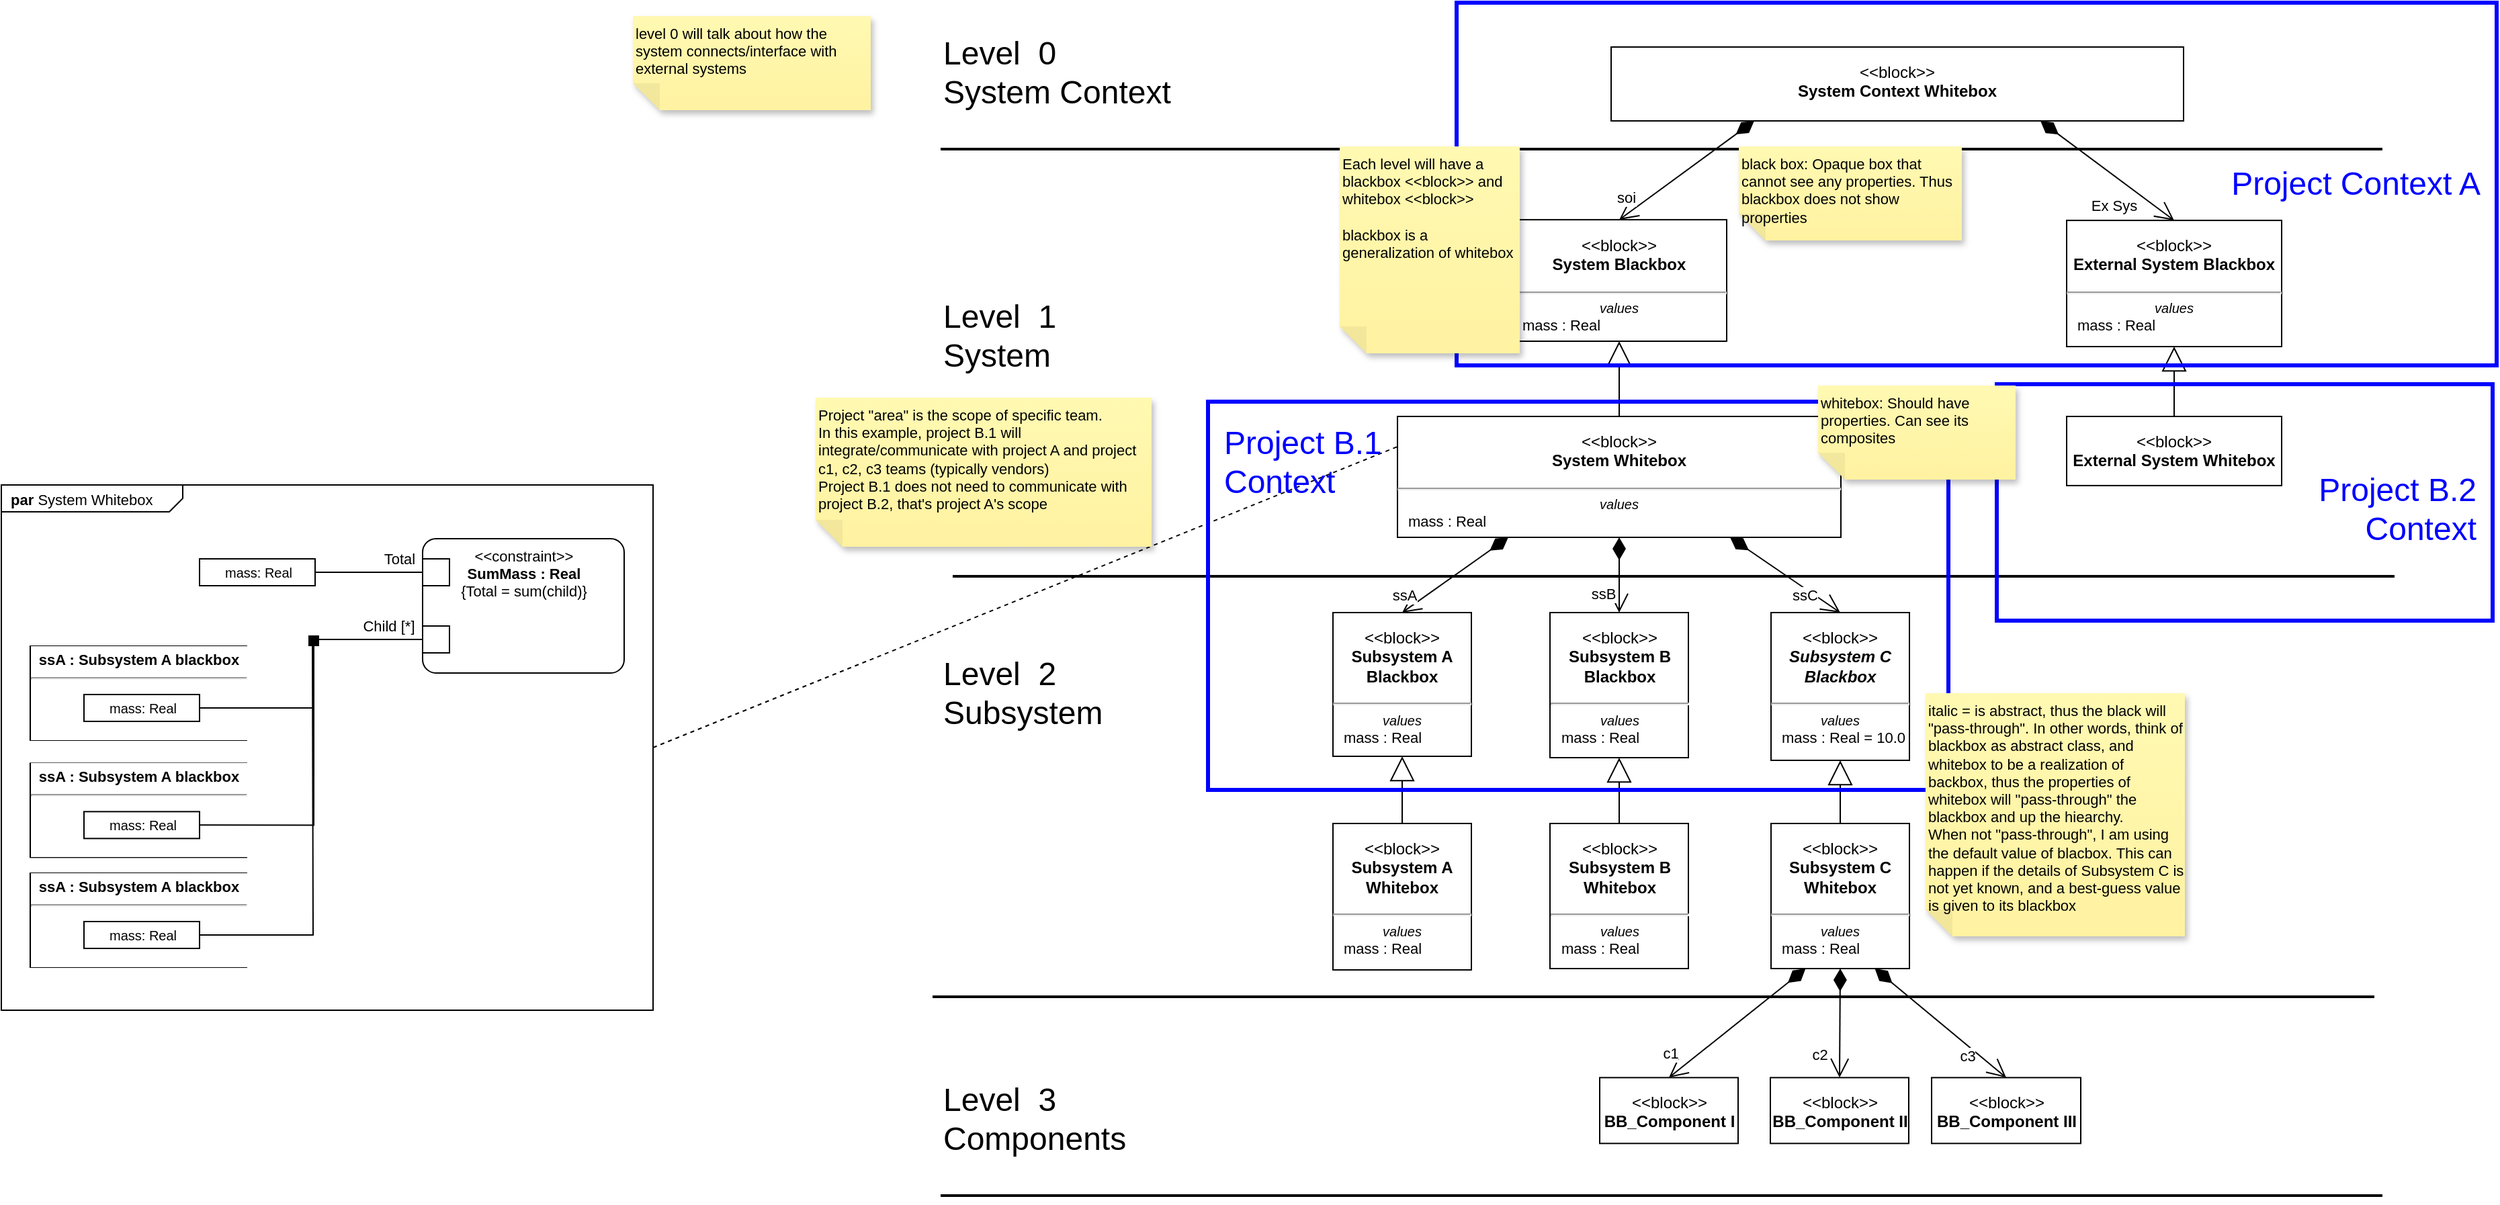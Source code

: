 <mxfile version="24.6.4" type="device">
  <diagram name="Page-1" id="kmxTFrLERvQbcrNaHIhz">
    <mxGraphModel dx="2235" dy="1016" grid="0" gridSize="10" guides="1" tooltips="1" connect="1" arrows="1" fold="1" page="0" pageScale="1" pageWidth="850" pageHeight="1100" math="0" shadow="0">
      <root>
        <mxCell id="0" />
        <mxCell id="1" value="diagram" style="" parent="0" />
        <mxCell id="KFNT_fDemOeyfCsxZy0R-135" style="shape=connector;rounded=0;orthogonalLoop=1;jettySize=auto;html=1;exitX=1;exitY=0.5;exitDx=0;exitDy=0;exitPerimeter=0;strokeColor=default;align=left;verticalAlign=bottom;fontFamily=Helvetica;fontSize=11;fontColor=default;labelBackgroundColor=default;startArrow=none;startFill=0;startSize=14;endArrow=none;endFill=0;endSize=12;entryX=0;entryY=0.25;entryDx=0;entryDy=0;dashed=1;" edge="1" parent="1" source="KFNT_fDemOeyfCsxZy0R-108" target="KFNT_fDemOeyfCsxZy0R-9">
          <mxGeometry relative="1" as="geometry">
            <mxPoint x="-565.571" y="401" as="targetPoint" />
          </mxGeometry>
        </mxCell>
        <mxCell id="KFNT_fDemOeyfCsxZy0R-108" value="" style="html=1;shape=mxgraph.sysml.package;labelX=135.06;whiteSpace=wrap;align=center;fontFamily=Helvetica;fontSize=11;fontColor=default;labelBackgroundColor=default;" vertex="1" parent="1">
          <mxGeometry x="-1189" y="307" width="485" height="391" as="geometry" />
        </mxCell>
        <mxCell id="KFNT_fDemOeyfCsxZy0R-109" value="par &lt;span style=&quot;font-weight: normal;&quot;&gt;System Whitebox&lt;/span&gt;" style="html=1;align=left;verticalAlign=top;labelPosition=left;verticalLabelPosition=top;labelBackgroundColor=none;spacingLeft=5;spacingTop=-2;fontStyle=1;fontFamily=Helvetica;fontSize=11;fontColor=default;" connectable="0" vertex="1" parent="KFNT_fDemOeyfCsxZy0R-108">
          <mxGeometry as="geometry" />
        </mxCell>
        <mxCell id="KFNT_fDemOeyfCsxZy0R-123" value="&lt;p style=&quot;margin:0px;margin-top:4px;text-align:center;&quot;&gt;&lt;b&gt;ssA : Subsystem A blackbox&lt;/b&gt;&lt;/p&gt;&lt;hr&gt;&lt;p style=&quot;font-size:10px;margin:0px;margin-top:4px;text-align:center;&quot;&gt;&lt;br&gt;&lt;/p&gt;" style="shape=rect;html=1;overflow=fill;whiteSpace=wrap;fontFamily=Helvetica;fontSize=11;fontColor=default;labelBackgroundColor=default;" vertex="1" parent="KFNT_fDemOeyfCsxZy0R-108">
          <mxGeometry x="21.5" y="120" width="161" height="70" as="geometry" />
        </mxCell>
        <mxCell id="KFNT_fDemOeyfCsxZy0R-112" value="&lt;span style=&quot;font-weight: normal;&quot;&gt;&amp;lt;&amp;lt;constraint&amp;gt;&amp;gt;&lt;/span&gt;&lt;div&gt;SumMass : Real&lt;/div&gt;&lt;div&gt;&lt;span style=&quot;font-weight: normal;&quot;&gt;{Total = sum(child)}&lt;/span&gt;&lt;/div&gt;" style="strokeColor=inherit;fillColor=inherit;gradientColor=inherit;html=1;shape=mxgraph.sysml.paramDgm;fontStyle=1;whiteSpace=wrap;align=center;fontFamily=Helvetica;fontSize=11;fontColor=default;labelBackgroundColor=default;verticalAlign=top;" vertex="1" parent="KFNT_fDemOeyfCsxZy0R-108">
          <mxGeometry x="313.5" y="40" width="150" height="100" as="geometry" />
        </mxCell>
        <mxCell id="KFNT_fDemOeyfCsxZy0R-113" value="" style="html=1;resizable=0;align=left;verticalAlign=middle;labelPosition=left;verticalLabelPosition=middle;labelBackgroundColor=none;fontSize=10;spacingLeft=22;fontStyle=1;fontFamily=Helvetica;fontColor=default;" connectable="0" vertex="1" parent="KFNT_fDemOeyfCsxZy0R-112">
          <mxGeometry y="25" as="geometry" />
        </mxCell>
        <mxCell id="KFNT_fDemOeyfCsxZy0R-114" value="" style="html=1;resizable=0;align=left;verticalAlign=middle;labelPosition=left;verticalLabelPosition=middle;labelBackgroundColor=none;fontSize=10;spacingLeft=22;fontStyle=1;fontFamily=Helvetica;fontColor=default;" connectable="0" vertex="1" parent="KFNT_fDemOeyfCsxZy0R-112">
          <mxGeometry y="75" as="geometry" />
        </mxCell>
        <mxCell id="KFNT_fDemOeyfCsxZy0R-115" value="mass: Real" style="strokeColor=inherit;fillColor=inherit;gradientColor=inherit;shape=rect;html=1;fontSize=10;verticalLabelPosition=middle;verticalAlign=middle;fontFamily=Helvetica;fontColor=default;labelBackgroundColor=default;labelPosition=center;align=center;" vertex="1" parent="KFNT_fDemOeyfCsxZy0R-108">
          <mxGeometry x="147.5" y="55" width="86" height="20" as="geometry" />
        </mxCell>
        <mxCell id="KFNT_fDemOeyfCsxZy0R-117" value="" style="strokeColor=inherit;fillColor=inherit;gradientColor=inherit;endArrow=none;html=1;edgeStyle=none;exitY=0.25;exitX=0;entryY=0.5;entryX=1;rounded=0;align=left;verticalAlign=bottom;fontFamily=Helvetica;fontSize=11;fontColor=default;labelBackgroundColor=default;startSize=14;endSize=12;" edge="1" parent="KFNT_fDemOeyfCsxZy0R-108" source="KFNT_fDemOeyfCsxZy0R-112" target="KFNT_fDemOeyfCsxZy0R-115">
          <mxGeometry x="1" relative="1" as="geometry" />
        </mxCell>
        <mxCell id="KFNT_fDemOeyfCsxZy0R-119" value="Total" style="edgeLabel;html=1;align=center;verticalAlign=middle;resizable=0;points=[];fontFamily=Helvetica;fontSize=11;fontColor=default;labelBackgroundColor=default;" vertex="1" connectable="0" parent="KFNT_fDemOeyfCsxZy0R-117">
          <mxGeometry x="-0.675" y="-1" relative="1" as="geometry">
            <mxPoint x="-5" y="-9" as="offset" />
          </mxGeometry>
        </mxCell>
        <mxCell id="KFNT_fDemOeyfCsxZy0R-118" value="" style="strokeColor=inherit;fillColor=inherit;gradientColor=inherit;endArrow=none;html=1;edgeStyle=none;exitY=0.75;exitX=0;entryY=0.5;entryX=1;rounded=0;align=left;verticalAlign=bottom;fontFamily=Helvetica;fontSize=11;fontColor=default;labelBackgroundColor=default;startSize=14;endSize=12;" edge="1" parent="KFNT_fDemOeyfCsxZy0R-108" source="KFNT_fDemOeyfCsxZy0R-112">
          <mxGeometry x="1" relative="1" as="geometry">
            <mxPoint x="233.5" y="115" as="targetPoint" />
          </mxGeometry>
        </mxCell>
        <mxCell id="KFNT_fDemOeyfCsxZy0R-120" value="Child [*]" style="edgeLabel;html=1;align=center;verticalAlign=middle;resizable=0;points=[];fontFamily=Helvetica;fontSize=11;fontColor=default;labelBackgroundColor=default;" vertex="1" connectable="0" parent="KFNT_fDemOeyfCsxZy0R-118">
          <mxGeometry x="-0.637" y="-2" relative="1" as="geometry">
            <mxPoint x="-11" y="-8" as="offset" />
          </mxGeometry>
        </mxCell>
        <mxCell id="KFNT_fDemOeyfCsxZy0R-130" style="edgeStyle=orthogonalEdgeStyle;shape=connector;rounded=0;orthogonalLoop=1;jettySize=auto;html=1;exitX=1;exitY=0.5;exitDx=0;exitDy=0;strokeColor=default;align=left;verticalAlign=bottom;fontFamily=Helvetica;fontSize=11;fontColor=default;labelBackgroundColor=default;startArrow=none;startFill=0;startSize=14;endArrow=none;endSize=12;endFill=0;" edge="1" parent="KFNT_fDemOeyfCsxZy0R-108" source="KFNT_fDemOeyfCsxZy0R-121" target="KFNT_fDemOeyfCsxZy0R-129">
          <mxGeometry relative="1" as="geometry" />
        </mxCell>
        <mxCell id="KFNT_fDemOeyfCsxZy0R-121" value="mass: Real" style="strokeColor=inherit;fillColor=inherit;gradientColor=inherit;shape=rect;html=1;fontSize=10;verticalLabelPosition=middle;verticalAlign=middle;fontFamily=Helvetica;fontColor=default;labelBackgroundColor=default;labelPosition=center;align=center;" vertex="1" parent="KFNT_fDemOeyfCsxZy0R-108">
          <mxGeometry x="61.5" y="156" width="86" height="20" as="geometry" />
        </mxCell>
        <mxCell id="KFNT_fDemOeyfCsxZy0R-124" value="&lt;p style=&quot;margin:0px;margin-top:4px;text-align:center;&quot;&gt;&lt;b&gt;ssA : Subsystem A blackbox&lt;/b&gt;&lt;/p&gt;&lt;hr&gt;&lt;p style=&quot;font-size:10px;margin:0px;margin-top:4px;text-align:center;&quot;&gt;&lt;br&gt;&lt;/p&gt;" style="shape=rect;html=1;overflow=fill;whiteSpace=wrap;fontFamily=Helvetica;fontSize=11;fontColor=default;labelBackgroundColor=default;" vertex="1" parent="KFNT_fDemOeyfCsxZy0R-108">
          <mxGeometry x="21.5" y="207.18" width="161" height="70" as="geometry" />
        </mxCell>
        <mxCell id="KFNT_fDemOeyfCsxZy0R-131" style="edgeStyle=orthogonalEdgeStyle;shape=connector;rounded=0;orthogonalLoop=1;jettySize=auto;html=1;exitX=1;exitY=0.5;exitDx=0;exitDy=0;strokeColor=default;align=left;verticalAlign=bottom;fontFamily=Helvetica;fontSize=11;fontColor=default;labelBackgroundColor=default;startArrow=none;startFill=0;startSize=14;endArrow=none;endFill=0;endSize=12;" edge="1" parent="KFNT_fDemOeyfCsxZy0R-108" source="KFNT_fDemOeyfCsxZy0R-125" target="KFNT_fDemOeyfCsxZy0R-129">
          <mxGeometry relative="1" as="geometry" />
        </mxCell>
        <mxCell id="KFNT_fDemOeyfCsxZy0R-125" value="mass: Real" style="strokeColor=inherit;fillColor=inherit;gradientColor=inherit;shape=rect;html=1;fontSize=10;verticalLabelPosition=middle;verticalAlign=middle;fontFamily=Helvetica;fontColor=default;labelBackgroundColor=default;labelPosition=center;align=center;" vertex="1" parent="KFNT_fDemOeyfCsxZy0R-108">
          <mxGeometry x="61.5" y="243.18" width="86" height="20" as="geometry" />
        </mxCell>
        <mxCell id="KFNT_fDemOeyfCsxZy0R-126" value="&lt;p style=&quot;margin:0px;margin-top:4px;text-align:center;&quot;&gt;&lt;b&gt;ssA : Subsystem A blackbox&lt;/b&gt;&lt;/p&gt;&lt;hr&gt;&lt;p style=&quot;font-size:10px;margin:0px;margin-top:4px;text-align:center;&quot;&gt;&lt;br&gt;&lt;/p&gt;" style="shape=rect;html=1;overflow=fill;whiteSpace=wrap;fontFamily=Helvetica;fontSize=11;fontColor=default;labelBackgroundColor=default;" vertex="1" parent="KFNT_fDemOeyfCsxZy0R-108">
          <mxGeometry x="21.5" y="289" width="161" height="70" as="geometry" />
        </mxCell>
        <mxCell id="KFNT_fDemOeyfCsxZy0R-132" style="edgeStyle=orthogonalEdgeStyle;shape=connector;rounded=0;orthogonalLoop=1;jettySize=auto;html=1;exitX=1;exitY=0.5;exitDx=0;exitDy=0;strokeColor=default;align=left;verticalAlign=bottom;fontFamily=Helvetica;fontSize=11;fontColor=default;labelBackgroundColor=default;startArrow=none;startFill=0;startSize=14;endArrow=none;endFill=0;endSize=12;" edge="1" parent="KFNT_fDemOeyfCsxZy0R-108" source="KFNT_fDemOeyfCsxZy0R-127">
          <mxGeometry relative="1" as="geometry">
            <mxPoint x="231.5" y="115.5" as="targetPoint" />
          </mxGeometry>
        </mxCell>
        <mxCell id="KFNT_fDemOeyfCsxZy0R-127" value="mass: Real" style="strokeColor=inherit;fillColor=inherit;gradientColor=inherit;shape=rect;html=1;fontSize=10;verticalLabelPosition=middle;verticalAlign=middle;fontFamily=Helvetica;fontColor=default;labelBackgroundColor=default;labelPosition=center;align=center;" vertex="1" parent="KFNT_fDemOeyfCsxZy0R-108">
          <mxGeometry x="61.5" y="325" width="86" height="20" as="geometry" />
        </mxCell>
        <mxCell id="KFNT_fDemOeyfCsxZy0R-129" value="" style="rounded=0;whiteSpace=wrap;html=1;fontFamily=Helvetica;fontSize=11;fontColor=default;labelBackgroundColor=default;fillColor=#000000;strokeColor=none;" vertex="1" parent="KFNT_fDemOeyfCsxZy0R-108">
          <mxGeometry x="228.5" y="112" width="8" height="8" as="geometry" />
        </mxCell>
        <mxCell id="KFNT_fDemOeyfCsxZy0R-1" value="&lt;p&gt;&amp;lt;&amp;lt;block&amp;gt;&amp;gt;&lt;br&gt;&lt;b&gt;System Context Whitebox&lt;/b&gt;&lt;/p&gt;" style="shape=rect;html=1;overflow=fill;whiteSpace=wrap;align=center;" vertex="1" parent="1">
          <mxGeometry x="9" y="-19" width="426" height="55" as="geometry" />
        </mxCell>
        <mxCell id="KFNT_fDemOeyfCsxZy0R-2" value="&lt;p&gt;&amp;lt;&amp;lt;block&amp;gt;&amp;gt;&lt;br&gt;&lt;b&gt;System Blackbox&lt;/b&gt;&lt;/p&gt;&lt;hr style=&quot;font-size: 11px;&quot;&gt;&lt;p style=&quot;font-size: 10px; margin: 0px;&quot;&gt;&lt;i&gt;values&lt;/i&gt;&lt;/p&gt;&lt;p style=&quot;font-size: 11px; margin: 0px 0px 0px 8px; text-align: left;&quot;&gt;mass : Real&lt;/p&gt;" style="shape=rect;html=1;overflow=fill;whiteSpace=wrap;align=center;" vertex="1" parent="1">
          <mxGeometry x="-65" y="109.57" width="160" height="90.43" as="geometry" />
        </mxCell>
        <mxCell id="KFNT_fDemOeyfCsxZy0R-3" value="&lt;p&gt;&amp;lt;&amp;lt;block&amp;gt;&amp;gt;&lt;br&gt;&lt;b&gt;External System Blackbox&lt;/b&gt;&lt;/p&gt;&lt;hr style=&quot;font-size: 11px;&quot;&gt;&lt;p style=&quot;font-size: 10px; margin: 0px;&quot;&gt;&lt;i&gt;values&lt;/i&gt;&lt;/p&gt;&lt;p style=&quot;font-size: 11px; margin: 0px 0px 0px 8px; text-align: left;&quot;&gt;mass : Real&lt;/p&gt;" style="shape=rect;html=1;overflow=fill;whiteSpace=wrap;align=center;" vertex="1" parent="1">
          <mxGeometry x="348" y="110.07" width="160" height="93.93" as="geometry" />
        </mxCell>
        <mxCell id="KFNT_fDemOeyfCsxZy0R-5" value="" style="endArrow=open;html=1;endSize=12;startArrow=diamondThin;startSize=14;startFill=1;align=left;verticalAlign=bottom;rounded=0;entryX=0.5;entryY=0;entryDx=0;entryDy=0;exitX=0.25;exitY=1;exitDx=0;exitDy=0;" edge="1" parent="1" source="KFNT_fDemOeyfCsxZy0R-1" target="KFNT_fDemOeyfCsxZy0R-2">
          <mxGeometry x="-1" y="3" relative="1" as="geometry">
            <mxPoint x="61" y="132" as="sourcePoint" />
            <mxPoint x="221" y="132" as="targetPoint" />
          </mxGeometry>
        </mxCell>
        <mxCell id="KFNT_fDemOeyfCsxZy0R-6" value="soi" style="edgeLabel;html=1;align=center;verticalAlign=middle;resizable=0;points=[];fontFamily=Helvetica;fontSize=11;fontColor=default;labelBackgroundColor=default;" vertex="1" connectable="0" parent="KFNT_fDemOeyfCsxZy0R-5">
          <mxGeometry x="0.69" y="-1" relative="1" as="geometry">
            <mxPoint x="-10" y="-4" as="offset" />
          </mxGeometry>
        </mxCell>
        <mxCell id="KFNT_fDemOeyfCsxZy0R-7" value="" style="endArrow=open;html=1;endSize=12;startArrow=diamondThin;startSize=14;startFill=1;align=left;verticalAlign=bottom;rounded=0;entryX=0.5;entryY=0;entryDx=0;entryDy=0;exitX=0.75;exitY=1;exitDx=0;exitDy=0;" edge="1" parent="1" source="KFNT_fDemOeyfCsxZy0R-1" target="KFNT_fDemOeyfCsxZy0R-3">
          <mxGeometry x="-1" y="3" relative="1" as="geometry">
            <mxPoint x="245" y="99" as="sourcePoint" />
            <mxPoint x="158" y="211" as="targetPoint" />
          </mxGeometry>
        </mxCell>
        <mxCell id="KFNT_fDemOeyfCsxZy0R-8" value="Ex Sys" style="edgeLabel;html=1;align=center;verticalAlign=middle;resizable=0;points=[];fontFamily=Helvetica;fontSize=11;fontColor=default;labelBackgroundColor=default;" vertex="1" connectable="0" parent="KFNT_fDemOeyfCsxZy0R-7">
          <mxGeometry x="0.69" y="-1" relative="1" as="geometry">
            <mxPoint x="-29" y="-1" as="offset" />
          </mxGeometry>
        </mxCell>
        <mxCell id="KFNT_fDemOeyfCsxZy0R-9" value="&lt;p&gt;&amp;lt;&amp;lt;block&amp;gt;&amp;gt;&lt;br&gt;&lt;b&gt;System Whitebox&lt;/b&gt;&lt;/p&gt;&lt;hr style=&quot;font-size: 11px;&quot;&gt;&lt;p style=&quot;font-size: 10px; margin: 0px;&quot;&gt;&lt;i&gt;values&lt;/i&gt;&lt;/p&gt;&lt;p style=&quot;font-size: 11px; margin: 0px 0px 0px 8px; text-align: left;&quot;&gt;mass : Real&lt;/p&gt;" style="shape=rect;html=1;overflow=fill;whiteSpace=wrap;align=center;" vertex="1" parent="1">
          <mxGeometry x="-150" y="256" width="330" height="90" as="geometry" />
        </mxCell>
        <mxCell id="KFNT_fDemOeyfCsxZy0R-10" value="" style="endArrow=block;endSize=16;endFill=0;html=1;rounded=0;strokeColor=default;align=left;verticalAlign=bottom;fontFamily=Helvetica;fontSize=11;fontColor=default;labelBackgroundColor=default;entryX=0.5;entryY=1;entryDx=0;entryDy=0;" edge="1" parent="1" source="KFNT_fDemOeyfCsxZy0R-9" target="KFNT_fDemOeyfCsxZy0R-2">
          <mxGeometry width="160" relative="1" as="geometry">
            <mxPoint x="-56" y="333" as="sourcePoint" />
            <mxPoint x="104" y="333" as="targetPoint" />
          </mxGeometry>
        </mxCell>
        <mxCell id="KFNT_fDemOeyfCsxZy0R-11" value="&lt;p&gt;&amp;lt;&amp;lt;block&amp;gt;&amp;gt;&lt;br&gt;&lt;b&gt;Subsystem A Blackbox&lt;/b&gt;&lt;/p&gt;&lt;hr style=&quot;font-size: 11px;&quot;&gt;&lt;p style=&quot;font-size: 10px; margin: 0px;&quot;&gt;&lt;i&gt;values&lt;/i&gt;&lt;/p&gt;&lt;p style=&quot;font-size: 11px; margin: 0px 0px 0px 8px; text-align: left;&quot;&gt;mass : Real&lt;/p&gt;" style="shape=rect;html=1;overflow=fill;whiteSpace=wrap;align=center;" vertex="1" parent="1">
          <mxGeometry x="-198" y="402" width="103" height="107" as="geometry" />
        </mxCell>
        <mxCell id="KFNT_fDemOeyfCsxZy0R-12" value="&lt;p&gt;&amp;lt;&amp;lt;block&amp;gt;&amp;gt;&lt;br&gt;&lt;b&gt;Subsystem B Blackbox&lt;/b&gt;&lt;/p&gt;&lt;hr style=&quot;font-size: 11px;&quot;&gt;&lt;p style=&quot;font-size: 10px; margin: 0px;&quot;&gt;&lt;i&gt;values&lt;/i&gt;&lt;/p&gt;&lt;p style=&quot;font-size: 11px; margin: 0px 0px 0px 8px; text-align: left;&quot;&gt;mass : Real&lt;/p&gt;" style="shape=rect;html=1;overflow=fill;whiteSpace=wrap;align=center;" vertex="1" parent="1">
          <mxGeometry x="-36.5" y="402" width="103" height="108" as="geometry" />
        </mxCell>
        <mxCell id="KFNT_fDemOeyfCsxZy0R-13" value="&lt;p&gt;&amp;lt;&amp;lt;block&amp;gt;&amp;gt;&lt;br&gt;&lt;b&gt;&lt;i&gt;Subsystem C Blackbox&lt;/i&gt;&lt;/b&gt;&lt;/p&gt;&lt;hr style=&quot;font-size: 11px;&quot;&gt;&lt;p style=&quot;font-size: 10px; margin: 0px;&quot;&gt;&lt;i&gt;values&lt;/i&gt;&lt;/p&gt;&lt;p style=&quot;font-size: 11px; margin: 0px 0px 0px 8px; text-align: left;&quot;&gt;mass : Real = 10.0&lt;/p&gt;" style="shape=rect;html=1;overflow=fill;whiteSpace=wrap;align=center;" vertex="1" parent="1">
          <mxGeometry x="128" y="402" width="103" height="110" as="geometry" />
        </mxCell>
        <mxCell id="KFNT_fDemOeyfCsxZy0R-14" value="" style="endArrow=open;html=1;endSize=12;startArrow=diamondThin;startSize=14;startFill=1;align=left;verticalAlign=bottom;rounded=0;entryX=0.5;entryY=0;entryDx=0;entryDy=0;exitX=0.25;exitY=1;exitDx=0;exitDy=0;" edge="1" parent="1" source="KFNT_fDemOeyfCsxZy0R-9" target="KFNT_fDemOeyfCsxZy0R-11">
          <mxGeometry x="-1" y="3" relative="1" as="geometry">
            <mxPoint x="-134" y="281" as="sourcePoint" />
            <mxPoint x="-221" y="418" as="targetPoint" />
          </mxGeometry>
        </mxCell>
        <mxCell id="KFNT_fDemOeyfCsxZy0R-15" value="ssA" style="edgeLabel;html=1;align=center;verticalAlign=middle;resizable=0;points=[];fontFamily=Helvetica;fontSize=11;fontColor=default;labelBackgroundColor=default;" vertex="1" connectable="0" parent="KFNT_fDemOeyfCsxZy0R-14">
          <mxGeometry x="0.69" y="-1" relative="1" as="geometry">
            <mxPoint x="-10" y="-4" as="offset" />
          </mxGeometry>
        </mxCell>
        <mxCell id="KFNT_fDemOeyfCsxZy0R-16" value="" style="endArrow=open;html=1;endSize=12;startArrow=diamondThin;startSize=14;startFill=1;align=left;verticalAlign=bottom;rounded=0;entryX=0.5;entryY=0;entryDx=0;entryDy=0;exitX=0.5;exitY=1;exitDx=0;exitDy=0;" edge="1" parent="1" source="KFNT_fDemOeyfCsxZy0R-9" target="KFNT_fDemOeyfCsxZy0R-12">
          <mxGeometry x="-1" y="3" relative="1" as="geometry">
            <mxPoint x="-57" y="318" as="sourcePoint" />
            <mxPoint x="-171" y="407" as="targetPoint" />
          </mxGeometry>
        </mxCell>
        <mxCell id="KFNT_fDemOeyfCsxZy0R-17" value="ssB" style="edgeLabel;html=1;align=center;verticalAlign=middle;resizable=0;points=[];fontFamily=Helvetica;fontSize=11;fontColor=default;labelBackgroundColor=default;" vertex="1" connectable="0" parent="KFNT_fDemOeyfCsxZy0R-16">
          <mxGeometry x="0.69" y="-1" relative="1" as="geometry">
            <mxPoint x="-11" y="-6" as="offset" />
          </mxGeometry>
        </mxCell>
        <mxCell id="KFNT_fDemOeyfCsxZy0R-18" value="" style="endArrow=open;html=1;endSize=12;startArrow=diamondThin;startSize=14;startFill=1;align=left;verticalAlign=bottom;rounded=0;entryX=0.5;entryY=0;entryDx=0;entryDy=0;exitX=0.75;exitY=1;exitDx=0;exitDy=0;" edge="1" parent="1" source="KFNT_fDemOeyfCsxZy0R-9" target="KFNT_fDemOeyfCsxZy0R-13">
          <mxGeometry x="-1" y="3" relative="1" as="geometry">
            <mxPoint x="89" y="330" as="sourcePoint" />
            <mxPoint x="-161" y="417" as="targetPoint" />
          </mxGeometry>
        </mxCell>
        <mxCell id="KFNT_fDemOeyfCsxZy0R-19" value="ssC" style="edgeLabel;html=1;align=center;verticalAlign=middle;resizable=0;points=[];fontFamily=Helvetica;fontSize=11;fontColor=default;labelBackgroundColor=default;" vertex="1" connectable="0" parent="KFNT_fDemOeyfCsxZy0R-18">
          <mxGeometry x="0.69" y="-1" relative="1" as="geometry">
            <mxPoint x="-14" y="-5" as="offset" />
          </mxGeometry>
        </mxCell>
        <mxCell id="KFNT_fDemOeyfCsxZy0R-21" value="&lt;p&gt;&amp;lt;&amp;lt;block&amp;gt;&amp;gt;&lt;br&gt;&lt;b&gt;External System Whitebox&lt;/b&gt;&lt;/p&gt;" style="shape=rect;html=1;overflow=fill;whiteSpace=wrap;align=center;" vertex="1" parent="1">
          <mxGeometry x="348" y="256.0" width="160" height="51.46" as="geometry" />
        </mxCell>
        <mxCell id="KFNT_fDemOeyfCsxZy0R-22" value="" style="endArrow=block;endSize=16;endFill=0;html=1;rounded=0;strokeColor=default;align=left;verticalAlign=bottom;fontFamily=Helvetica;fontSize=11;fontColor=default;labelBackgroundColor=default;entryX=0.5;entryY=1;entryDx=0;entryDy=0;exitX=0.5;exitY=0;exitDx=0;exitDy=0;" edge="1" parent="1" source="KFNT_fDemOeyfCsxZy0R-21" target="KFNT_fDemOeyfCsxZy0R-3">
          <mxGeometry width="160" relative="1" as="geometry">
            <mxPoint x="58" y="259.54" as="sourcePoint" />
            <mxPoint x="58" y="186.54" as="targetPoint" />
          </mxGeometry>
        </mxCell>
        <mxCell id="KFNT_fDemOeyfCsxZy0R-23" value="&lt;p&gt;&amp;lt;&amp;lt;block&amp;gt;&amp;gt;&lt;br&gt;&lt;b&gt;Subsystem A Whitebox&lt;/b&gt;&lt;/p&gt;&lt;hr style=&quot;font-size: 11px;&quot;&gt;&lt;p style=&quot;font-size: 10px; margin: 0px;&quot;&gt;&lt;i&gt;values&lt;/i&gt;&lt;/p&gt;&lt;p style=&quot;font-size: 11px; margin: 0px 0px 0px 8px; text-align: left;&quot;&gt;mass : Real&lt;/p&gt;" style="shape=rect;html=1;overflow=fill;whiteSpace=wrap;align=center;" vertex="1" parent="1">
          <mxGeometry x="-198" y="559" width="103" height="109" as="geometry" />
        </mxCell>
        <mxCell id="KFNT_fDemOeyfCsxZy0R-24" value="&lt;p&gt;&amp;lt;&amp;lt;block&amp;gt;&amp;gt;&lt;br&gt;&lt;b&gt;Subsystem B Whitebox&lt;/b&gt;&lt;/p&gt;&lt;hr style=&quot;font-size: 11px;&quot;&gt;&lt;p style=&quot;font-size: 10px; margin: 0px;&quot;&gt;&lt;i&gt;values&lt;/i&gt;&lt;/p&gt;&lt;p style=&quot;font-size: 11px; margin: 0px 0px 0px 8px; text-align: left;&quot;&gt;mass : Real&lt;/p&gt;" style="shape=rect;html=1;overflow=fill;whiteSpace=wrap;align=center;" vertex="1" parent="1">
          <mxGeometry x="-36.5" y="559" width="103" height="108" as="geometry" />
        </mxCell>
        <mxCell id="KFNT_fDemOeyfCsxZy0R-25" value="&lt;p&gt;&amp;lt;&amp;lt;block&amp;gt;&amp;gt;&lt;br&gt;&lt;b&gt;Subsystem C Whitebox&lt;/b&gt;&lt;/p&gt;&lt;hr style=&quot;font-size: 11px;&quot;&gt;&lt;p style=&quot;font-size: 10px; margin: 0px;&quot;&gt;&lt;i&gt;values&lt;/i&gt;&lt;/p&gt;&lt;p style=&quot;font-size: 11px; margin: 0px 0px 0px 8px; text-align: left;&quot;&gt;mass : Real&lt;/p&gt;" style="shape=rect;html=1;overflow=fill;whiteSpace=wrap;align=center;" vertex="1" parent="1">
          <mxGeometry x="128" y="559" width="103" height="108" as="geometry" />
        </mxCell>
        <mxCell id="KFNT_fDemOeyfCsxZy0R-26" value="" style="endArrow=block;endSize=16;endFill=0;html=1;rounded=0;strokeColor=default;align=left;verticalAlign=bottom;fontFamily=Helvetica;fontSize=11;fontColor=default;labelBackgroundColor=default;entryX=0.5;entryY=1;entryDx=0;entryDy=0;exitX=0.5;exitY=0;exitDx=0;exitDy=0;" edge="1" parent="1" source="KFNT_fDemOeyfCsxZy0R-25" target="KFNT_fDemOeyfCsxZy0R-13">
          <mxGeometry width="160" relative="1" as="geometry">
            <mxPoint x="204.5" y="526.71" as="sourcePoint" />
            <mxPoint x="164.5" y="491.71" as="targetPoint" />
          </mxGeometry>
        </mxCell>
        <mxCell id="KFNT_fDemOeyfCsxZy0R-27" value="" style="endArrow=block;endSize=16;endFill=0;html=1;rounded=0;strokeColor=default;align=left;verticalAlign=bottom;fontFamily=Helvetica;fontSize=11;fontColor=default;labelBackgroundColor=default;entryX=0.5;entryY=1;entryDx=0;entryDy=0;exitX=0.5;exitY=0;exitDx=0;exitDy=0;" edge="1" parent="1" source="KFNT_fDemOeyfCsxZy0R-24" target="KFNT_fDemOeyfCsxZy0R-12">
          <mxGeometry width="160" relative="1" as="geometry">
            <mxPoint x="228" y="545.71" as="sourcePoint" />
            <mxPoint x="223" y="477.71" as="targetPoint" />
          </mxGeometry>
        </mxCell>
        <mxCell id="KFNT_fDemOeyfCsxZy0R-28" value="" style="endArrow=block;endSize=16;endFill=0;html=1;rounded=0;strokeColor=default;align=left;verticalAlign=bottom;fontFamily=Helvetica;fontSize=11;fontColor=default;labelBackgroundColor=default;entryX=0.5;entryY=1;entryDx=0;entryDy=0;exitX=0.5;exitY=0;exitDx=0;exitDy=0;" edge="1" parent="1" source="KFNT_fDemOeyfCsxZy0R-23" target="KFNT_fDemOeyfCsxZy0R-11">
          <mxGeometry width="160" relative="1" as="geometry">
            <mxPoint x="27" y="539.71" as="sourcePoint" />
            <mxPoint x="27" y="491.71" as="targetPoint" />
          </mxGeometry>
        </mxCell>
        <mxCell id="KFNT_fDemOeyfCsxZy0R-29" value="&lt;p&gt;&amp;lt;&amp;lt;block&amp;gt;&amp;gt;&lt;br&gt;&lt;b&gt;BB_Component I&lt;/b&gt;&lt;/p&gt;" style="shape=rect;html=1;overflow=fill;whiteSpace=wrap;align=center;" vertex="1" parent="1">
          <mxGeometry x="0.5" y="748.18" width="103" height="49" as="geometry" />
        </mxCell>
        <mxCell id="KFNT_fDemOeyfCsxZy0R-30" value="&lt;p&gt;&amp;lt;&amp;lt;block&amp;gt;&amp;gt;&lt;br&gt;&lt;b&gt;BB_Component II&lt;/b&gt;&lt;/p&gt;" style="shape=rect;html=1;overflow=fill;whiteSpace=wrap;align=center;" vertex="1" parent="1">
          <mxGeometry x="127.5" y="748.18" width="103" height="49" as="geometry" />
        </mxCell>
        <mxCell id="KFNT_fDemOeyfCsxZy0R-31" value="&lt;p&gt;&amp;lt;&amp;lt;block&amp;gt;&amp;gt;&lt;br&gt;&lt;b&gt;BB_Component III&lt;/b&gt;&lt;/p&gt;" style="shape=rect;html=1;overflow=fill;whiteSpace=wrap;align=center;" vertex="1" parent="1">
          <mxGeometry x="247.5" y="748.18" width="111" height="49" as="geometry" />
        </mxCell>
        <mxCell id="KFNT_fDemOeyfCsxZy0R-32" value="" style="endArrow=open;html=1;endSize=12;startArrow=diamondThin;startSize=14;startFill=1;align=left;verticalAlign=bottom;rounded=0;entryX=0.5;entryY=0;entryDx=0;entryDy=0;exitX=0.25;exitY=1;exitDx=0;exitDy=0;" edge="1" parent="1" source="KFNT_fDemOeyfCsxZy0R-25" target="KFNT_fDemOeyfCsxZy0R-29">
          <mxGeometry x="-1" y="3" relative="1" as="geometry">
            <mxPoint x="84" y="620" as="sourcePoint" />
            <mxPoint x="167" y="701" as="targetPoint" />
          </mxGeometry>
        </mxCell>
        <mxCell id="KFNT_fDemOeyfCsxZy0R-33" value="c1" style="edgeLabel;html=1;align=center;verticalAlign=middle;resizable=0;points=[];fontFamily=Helvetica;fontSize=11;fontColor=default;labelBackgroundColor=default;" vertex="1" connectable="0" parent="KFNT_fDemOeyfCsxZy0R-32">
          <mxGeometry x="0.69" y="-1" relative="1" as="geometry">
            <mxPoint x="-14" y="-5" as="offset" />
          </mxGeometry>
        </mxCell>
        <mxCell id="KFNT_fDemOeyfCsxZy0R-34" value="" style="endArrow=open;html=1;endSize=12;startArrow=diamondThin;startSize=14;startFill=1;align=left;verticalAlign=bottom;rounded=0;entryX=0.5;entryY=0;entryDx=0;entryDy=0;exitX=0.5;exitY=1;exitDx=0;exitDy=0;" edge="1" parent="1" source="KFNT_fDemOeyfCsxZy0R-25" target="KFNT_fDemOeyfCsxZy0R-30">
          <mxGeometry x="-1" y="3" relative="1" as="geometry">
            <mxPoint x="169" y="639" as="sourcePoint" />
            <mxPoint x="70" y="711" as="targetPoint" />
          </mxGeometry>
        </mxCell>
        <mxCell id="KFNT_fDemOeyfCsxZy0R-35" value="c2" style="edgeLabel;html=1;align=center;verticalAlign=middle;resizable=0;points=[];fontFamily=Helvetica;fontSize=11;fontColor=default;labelBackgroundColor=default;" vertex="1" connectable="0" parent="KFNT_fDemOeyfCsxZy0R-34">
          <mxGeometry x="0.69" y="-1" relative="1" as="geometry">
            <mxPoint x="-14" y="-5" as="offset" />
          </mxGeometry>
        </mxCell>
        <mxCell id="KFNT_fDemOeyfCsxZy0R-36" value="" style="endArrow=open;html=1;endSize=12;startArrow=diamondThin;startSize=14;startFill=1;align=left;verticalAlign=bottom;rounded=0;entryX=0.5;entryY=0;entryDx=0;entryDy=0;exitX=0.75;exitY=1;exitDx=0;exitDy=0;" edge="1" parent="1" source="KFNT_fDemOeyfCsxZy0R-25" target="KFNT_fDemOeyfCsxZy0R-31">
          <mxGeometry x="-1" y="3" relative="1" as="geometry">
            <mxPoint x="195" y="639" as="sourcePoint" />
            <mxPoint x="211" y="717" as="targetPoint" />
          </mxGeometry>
        </mxCell>
        <mxCell id="KFNT_fDemOeyfCsxZy0R-37" value="c3" style="edgeLabel;html=1;align=center;verticalAlign=middle;resizable=0;points=[];fontFamily=Helvetica;fontSize=11;fontColor=default;labelBackgroundColor=default;" vertex="1" connectable="0" parent="KFNT_fDemOeyfCsxZy0R-36">
          <mxGeometry x="0.69" y="-1" relative="1" as="geometry">
            <mxPoint x="-14" y="-5" as="offset" />
          </mxGeometry>
        </mxCell>
        <mxCell id="KFNT_fDemOeyfCsxZy0R-39" value="Levels" style="" parent="0" />
        <mxCell id="KFNT_fDemOeyfCsxZy0R-79" value="" style="group" vertex="1" connectable="0" parent="KFNT_fDemOeyfCsxZy0R-39">
          <mxGeometry x="-490" y="-35" width="1073" height="97" as="geometry" />
        </mxCell>
        <mxCell id="KFNT_fDemOeyfCsxZy0R-75" value="Level&amp;nbsp; 0&lt;div&gt;System Context&lt;/div&gt;" style="text;strokeColor=none;align=left;fillColor=none;html=1;verticalAlign=top;whiteSpace=wrap;rounded=0;fontFamily=Helvetica;fontSize=24;fontColor=default;labelBackgroundColor=default;" vertex="1" parent="KFNT_fDemOeyfCsxZy0R-79">
          <mxGeometry width="274" height="90" as="geometry" />
        </mxCell>
        <mxCell id="KFNT_fDemOeyfCsxZy0R-78" value="" style="line;strokeWidth=2;html=1;fontFamily=Helvetica;fontSize=11;fontColor=default;labelBackgroundColor=default;" vertex="1" parent="KFNT_fDemOeyfCsxZy0R-79">
          <mxGeometry y="87" width="1073" height="10" as="geometry" />
        </mxCell>
        <mxCell id="KFNT_fDemOeyfCsxZy0R-80" value="" style="group" vertex="1" connectable="0" parent="KFNT_fDemOeyfCsxZy0R-39">
          <mxGeometry x="-481" y="283" width="1073" height="97" as="geometry" />
        </mxCell>
        <mxCell id="KFNT_fDemOeyfCsxZy0R-82" value="" style="line;strokeWidth=2;html=1;fontFamily=Helvetica;fontSize=11;fontColor=default;labelBackgroundColor=default;" vertex="1" parent="KFNT_fDemOeyfCsxZy0R-80">
          <mxGeometry y="87" width="1073" height="10" as="geometry" />
        </mxCell>
        <mxCell id="KFNT_fDemOeyfCsxZy0R-86" value="" style="group" vertex="1" connectable="0" parent="KFNT_fDemOeyfCsxZy0R-39">
          <mxGeometry x="-490" y="744" width="1073" height="97" as="geometry" />
        </mxCell>
        <mxCell id="KFNT_fDemOeyfCsxZy0R-87" value="Level&amp;nbsp; 3&lt;div&gt;Components&lt;/div&gt;" style="text;strokeColor=none;align=left;fillColor=none;html=1;verticalAlign=top;whiteSpace=wrap;rounded=0;fontFamily=Helvetica;fontSize=24;fontColor=default;labelBackgroundColor=default;" vertex="1" parent="KFNT_fDemOeyfCsxZy0R-86">
          <mxGeometry width="274" height="90" as="geometry" />
        </mxCell>
        <mxCell id="KFNT_fDemOeyfCsxZy0R-88" value="" style="line;strokeWidth=2;html=1;fontFamily=Helvetica;fontSize=11;fontColor=default;labelBackgroundColor=default;" vertex="1" parent="KFNT_fDemOeyfCsxZy0R-86">
          <mxGeometry y="87" width="1073" height="10" as="geometry" />
        </mxCell>
        <mxCell id="KFNT_fDemOeyfCsxZy0R-84" value="Level&amp;nbsp; 2&lt;div&gt;Subsystem&lt;/div&gt;" style="text;strokeColor=none;align=left;fillColor=none;html=1;verticalAlign=top;whiteSpace=wrap;rounded=0;fontFamily=Helvetica;fontSize=24;fontColor=default;labelBackgroundColor=default;" vertex="1" parent="KFNT_fDemOeyfCsxZy0R-39">
          <mxGeometry x="-490" y="427" width="274" height="90" as="geometry" />
        </mxCell>
        <mxCell id="KFNT_fDemOeyfCsxZy0R-81" value="Level&amp;nbsp; 1&lt;div&gt;System&amp;nbsp;&lt;/div&gt;" style="text;strokeColor=none;align=left;fillColor=none;html=1;verticalAlign=top;whiteSpace=wrap;rounded=0;fontFamily=Helvetica;fontSize=24;fontColor=default;labelBackgroundColor=default;" vertex="1" parent="KFNT_fDemOeyfCsxZy0R-39">
          <mxGeometry x="-490" y="161" width="274" height="90" as="geometry" />
        </mxCell>
        <mxCell id="KFNT_fDemOeyfCsxZy0R-85" value="" style="line;strokeWidth=2;html=1;fontFamily=Helvetica;fontSize=11;fontColor=default;labelBackgroundColor=default;" vertex="1" parent="KFNT_fDemOeyfCsxZy0R-39">
          <mxGeometry x="-496" y="683" width="1073" height="10" as="geometry" />
        </mxCell>
        <mxCell id="KFNT_fDemOeyfCsxZy0R-89" value="Project Context" style="" parent="0" />
        <mxCell id="KFNT_fDemOeyfCsxZy0R-90" value="Project Context A" style="rounded=0;whiteSpace=wrap;html=1;fontFamily=Helvetica;fontSize=24;fontColor=#0000FF;labelBackgroundColor=none;strokeColor=#0000FF;fillColor=none;strokeWidth=3;align=right;spacingRight=10;" vertex="1" parent="KFNT_fDemOeyfCsxZy0R-89">
          <mxGeometry x="-106" y="-52" width="774" height="270" as="geometry" />
        </mxCell>
        <mxCell id="KFNT_fDemOeyfCsxZy0R-91" value="&lt;div style=&quot;&quot;&gt;&lt;span style=&quot;background-color: initial;&quot;&gt;Project B.1&lt;/span&gt;&lt;/div&gt;&lt;div style=&quot;&quot;&gt;Context&amp;nbsp;&lt;br&gt;&lt;/div&gt;" style="rounded=0;whiteSpace=wrap;html=1;fontFamily=Helvetica;fontSize=24;fontColor=#0000FF;labelBackgroundColor=none;strokeColor=#0000FF;fillColor=none;strokeWidth=3;align=left;spacingRight=10;verticalAlign=top;spacingLeft=10;spacingTop=10;" vertex="1" parent="KFNT_fDemOeyfCsxZy0R-89">
          <mxGeometry x="-291" y="245" width="551" height="289" as="geometry" />
        </mxCell>
        <mxCell id="KFNT_fDemOeyfCsxZy0R-92" value="&lt;div style=&quot;&quot;&gt;&lt;span style=&quot;background-color: initial;&quot;&gt;Project B.2&lt;/span&gt;&lt;/div&gt;&lt;div style=&quot;&quot;&gt;Context&lt;br&gt;&lt;/div&gt;" style="rounded=0;whiteSpace=wrap;html=1;fontFamily=Helvetica;fontSize=24;fontColor=#0000FF;labelBackgroundColor=none;strokeColor=#0000FF;fillColor=none;strokeWidth=3;align=right;spacingRight=10;verticalAlign=middle;spacingLeft=10;spacingTop=10;" vertex="1" parent="KFNT_fDemOeyfCsxZy0R-89">
          <mxGeometry x="296" y="232" width="369" height="176" as="geometry" />
        </mxCell>
        <mxCell id="KFNT_fDemOeyfCsxZy0R-98" value="Notes" parent="0" />
        <mxCell id="KFNT_fDemOeyfCsxZy0R-99" value="black box: Opaque box that cannot see any properties. Thus blackbox does not show properties" style="shape=note;whiteSpace=wrap;html=1;backgroundOutline=1;fontColor=#000000;darkOpacity=0.05;fillColor=#FFF9B2;strokeColor=none;fillStyle=solid;direction=west;gradientDirection=north;gradientColor=#FFF2A1;shadow=1;size=20;pointerEvents=1;fontFamily=Helvetica;fontSize=11;labelBackgroundColor=none;align=left;verticalAlign=top;" vertex="1" parent="KFNT_fDemOeyfCsxZy0R-98">
          <mxGeometry x="104" y="55" width="166" height="70" as="geometry" />
        </mxCell>
        <mxCell id="KFNT_fDemOeyfCsxZy0R-100" value="whitebox: Should have properties. Can see its composites" style="shape=note;whiteSpace=wrap;html=1;backgroundOutline=1;fontColor=#000000;darkOpacity=0.05;fillColor=#FFF9B2;strokeColor=none;fillStyle=solid;direction=west;gradientDirection=north;gradientColor=#FFF2A1;shadow=1;size=20;pointerEvents=1;fontFamily=Helvetica;fontSize=11;labelBackgroundColor=none;align=left;verticalAlign=top;" vertex="1" parent="KFNT_fDemOeyfCsxZy0R-98">
          <mxGeometry x="163" y="233" width="147" height="70" as="geometry" />
        </mxCell>
        <mxCell id="KFNT_fDemOeyfCsxZy0R-101" value="level 0 will talk about how the system connects/interface with external systems" style="shape=note;whiteSpace=wrap;html=1;backgroundOutline=1;fontColor=#000000;darkOpacity=0.05;fillColor=#FFF9B2;strokeColor=none;fillStyle=solid;direction=west;gradientDirection=north;gradientColor=#FFF2A1;shadow=1;size=20;pointerEvents=1;fontFamily=Helvetica;fontSize=11;labelBackgroundColor=none;align=left;verticalAlign=top;" vertex="1" parent="KFNT_fDemOeyfCsxZy0R-98">
          <mxGeometry x="-719" y="-42" width="177" height="70" as="geometry" />
        </mxCell>
        <mxCell id="KFNT_fDemOeyfCsxZy0R-102" value="Each level will have a blackbox &amp;lt;&amp;lt;block&amp;gt;&amp;gt; and whitebox &amp;lt;&amp;lt;block&amp;gt;&amp;gt;&lt;div&gt;&lt;br&gt;&lt;/div&gt;&lt;div&gt;blackbox is a generalization of whitebox&lt;/div&gt;" style="shape=note;whiteSpace=wrap;html=1;backgroundOutline=1;fontColor=#000000;darkOpacity=0.05;fillColor=#FFF9B2;strokeColor=none;fillStyle=solid;direction=west;gradientDirection=north;gradientColor=#FFF2A1;shadow=1;size=20;pointerEvents=1;fontFamily=Helvetica;fontSize=11;labelBackgroundColor=none;align=left;verticalAlign=top;" vertex="1" parent="KFNT_fDemOeyfCsxZy0R-98">
          <mxGeometry x="-193" y="55" width="134" height="154" as="geometry" />
        </mxCell>
        <mxCell id="KFNT_fDemOeyfCsxZy0R-103" value="Project &quot;area&quot; is the scope of specific team. &lt;br&gt;In this example, project B.1 will integrate/communicate with project A and project c1, c2, c3 teams (typically vendors)&lt;div&gt;Project B.1 does not need to communicate with project B.2, that&#39;s project A&#39;s scope&lt;/div&gt;" style="shape=note;whiteSpace=wrap;html=1;backgroundOutline=1;fontColor=#000000;darkOpacity=0.05;fillColor=#FFF9B2;strokeColor=none;fillStyle=solid;direction=west;gradientDirection=north;gradientColor=#FFF2A1;shadow=1;size=20;pointerEvents=1;fontFamily=Helvetica;fontSize=11;labelBackgroundColor=none;align=left;verticalAlign=top;" vertex="1" parent="KFNT_fDemOeyfCsxZy0R-98">
          <mxGeometry x="-583" y="242" width="250" height="111" as="geometry" />
        </mxCell>
        <mxCell id="KFNT_fDemOeyfCsxZy0R-104" value="italic = is abstract, thus the black will &quot;pass-through&quot;. In other words, think of blackbox as abstract class, and whitebox to be a realization of backbox, thus the properties of whitebox will &quot;pass-through&quot; the blackbox and up the hiearchy.&amp;nbsp;&lt;br&gt;When not &quot;pass-through&quot;, I am using the default value of blacbox. This can happen if the details of Subsystem C is not yet known, and a best-guess value is given to its blackbox&amp;nbsp;" style="shape=note;whiteSpace=wrap;html=1;backgroundOutline=1;fontColor=#000000;darkOpacity=0.05;fillColor=#FFF9B2;strokeColor=none;fillStyle=solid;direction=west;gradientDirection=north;gradientColor=#FFF2A1;shadow=1;size=20;pointerEvents=1;fontFamily=Helvetica;fontSize=11;labelBackgroundColor=none;align=left;verticalAlign=top;" vertex="1" parent="KFNT_fDemOeyfCsxZy0R-98">
          <mxGeometry x="243" y="462" width="193" height="181" as="geometry" />
        </mxCell>
      </root>
    </mxGraphModel>
  </diagram>
</mxfile>

